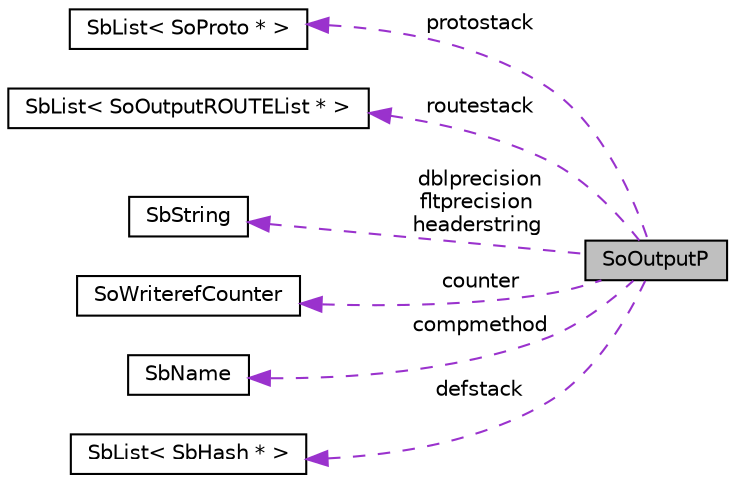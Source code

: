 digraph "SoOutputP"
{
 // LATEX_PDF_SIZE
  edge [fontname="Helvetica",fontsize="10",labelfontname="Helvetica",labelfontsize="10"];
  node [fontname="Helvetica",fontsize="10",shape=record];
  rankdir="LR";
  Node1 [label="SoOutputP",height=0.2,width=0.4,color="black", fillcolor="grey75", style="filled", fontcolor="black",tooltip=" "];
  Node2 -> Node1 [dir="back",color="darkorchid3",fontsize="10",style="dashed",label=" protostack" ,fontname="Helvetica"];
  Node2 [label="SbList\< SoProto * \>",height=0.2,width=0.4,color="black", fillcolor="white", style="filled",URL="$classSbList.html",tooltip=" "];
  Node3 -> Node1 [dir="back",color="darkorchid3",fontsize="10",style="dashed",label=" routestack" ,fontname="Helvetica"];
  Node3 [label="SbList\< SoOutputROUTEList * \>",height=0.2,width=0.4,color="black", fillcolor="white", style="filled",URL="$classSbList.html",tooltip=" "];
  Node4 -> Node1 [dir="back",color="darkorchid3",fontsize="10",style="dashed",label=" dblprecision\nfltprecision\nheaderstring" ,fontname="Helvetica"];
  Node4 [label="SbString",height=0.2,width=0.4,color="black", fillcolor="white", style="filled",URL="$classSbString.html",tooltip="The SbString class is a string class with convenience functions for string operations."];
  Node5 -> Node1 [dir="back",color="darkorchid3",fontsize="10",style="dashed",label=" counter" ,fontname="Helvetica"];
  Node5 [label="SoWriterefCounter",height=0.2,width=0.4,color="black", fillcolor="white", style="filled",URL="$classSoWriterefCounter.html",tooltip=" "];
  Node6 -> Node1 [dir="back",color="darkorchid3",fontsize="10",style="dashed",label=" compmethod" ,fontname="Helvetica"];
  Node6 [label="SbName",height=0.2,width=0.4,color="black", fillcolor="white", style="filled",URL="$classSbName.html",tooltip="The SbName class stores strings by reference."];
  Node7 -> Node1 [dir="back",color="darkorchid3",fontsize="10",style="dashed",label=" defstack" ,fontname="Helvetica"];
  Node7 [label="SbList\< SbHash * \>",height=0.2,width=0.4,color="black", fillcolor="white", style="filled",URL="$classSbList.html",tooltip=" "];
}
